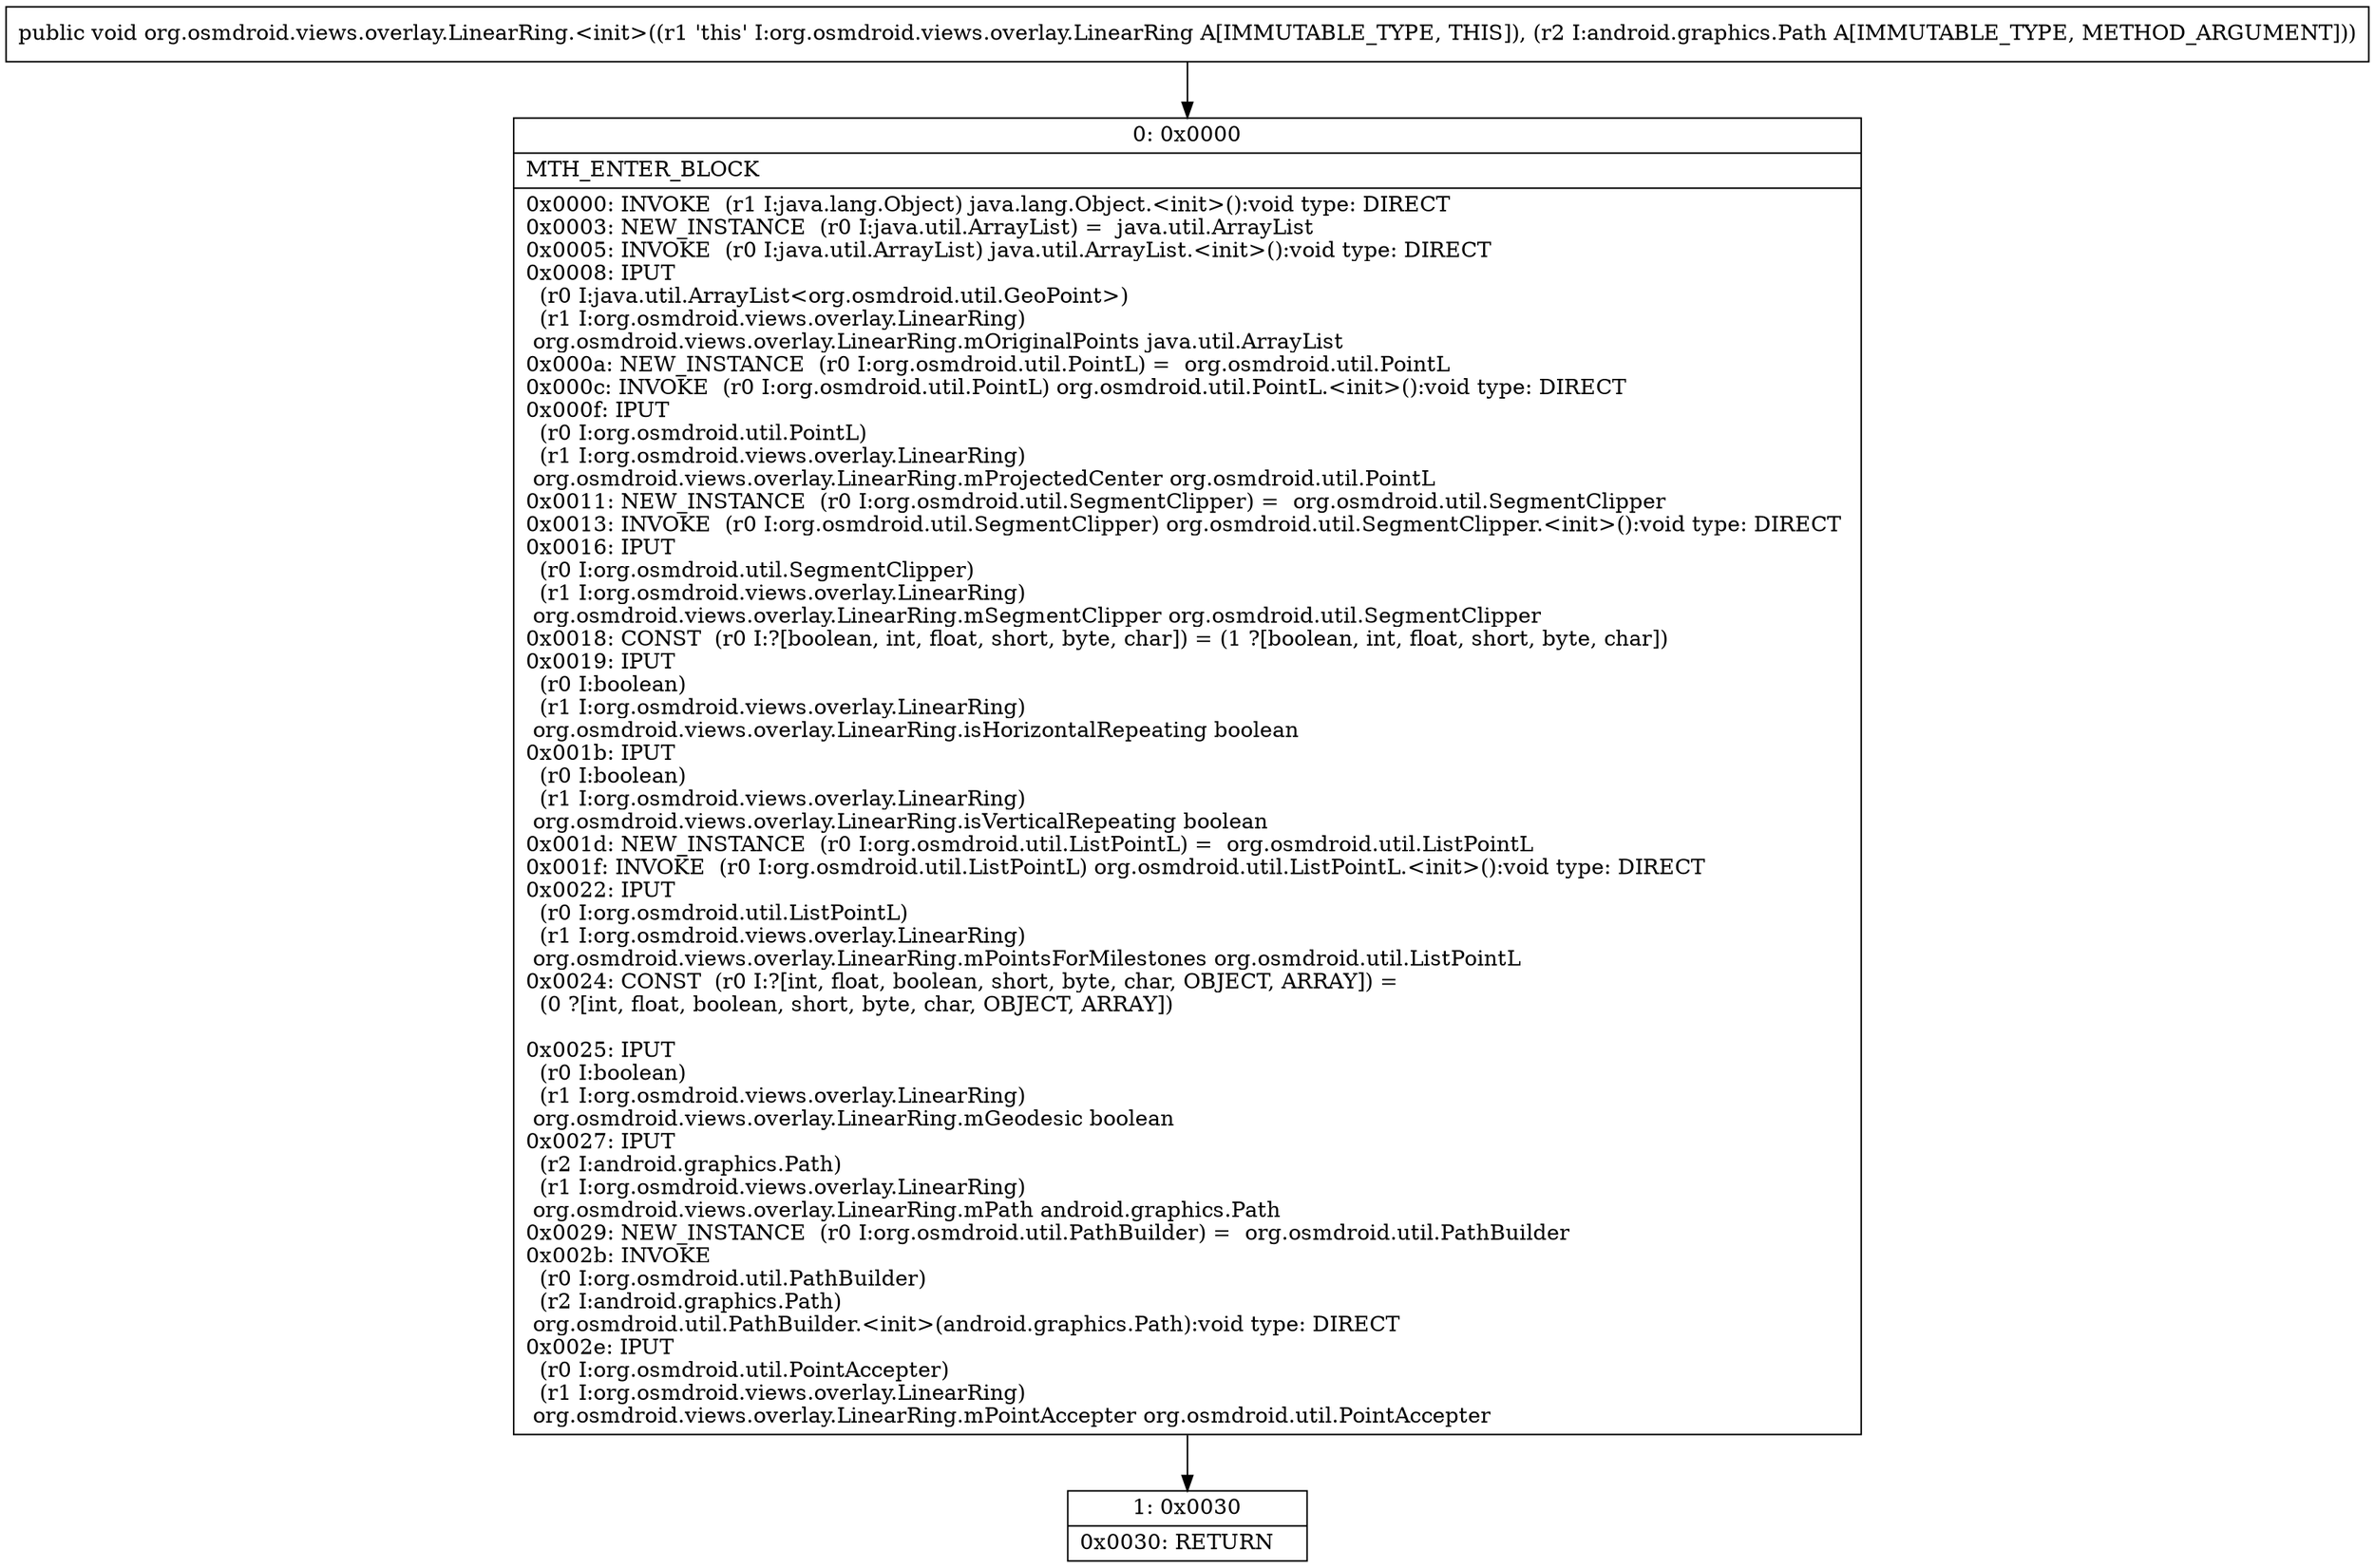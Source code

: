digraph "CFG fororg.osmdroid.views.overlay.LinearRing.\<init\>(Landroid\/graphics\/Path;)V" {
Node_0 [shape=record,label="{0\:\ 0x0000|MTH_ENTER_BLOCK\l|0x0000: INVOKE  (r1 I:java.lang.Object) java.lang.Object.\<init\>():void type: DIRECT \l0x0003: NEW_INSTANCE  (r0 I:java.util.ArrayList) =  java.util.ArrayList \l0x0005: INVOKE  (r0 I:java.util.ArrayList) java.util.ArrayList.\<init\>():void type: DIRECT \l0x0008: IPUT  \l  (r0 I:java.util.ArrayList\<org.osmdroid.util.GeoPoint\>)\l  (r1 I:org.osmdroid.views.overlay.LinearRing)\l org.osmdroid.views.overlay.LinearRing.mOriginalPoints java.util.ArrayList \l0x000a: NEW_INSTANCE  (r0 I:org.osmdroid.util.PointL) =  org.osmdroid.util.PointL \l0x000c: INVOKE  (r0 I:org.osmdroid.util.PointL) org.osmdroid.util.PointL.\<init\>():void type: DIRECT \l0x000f: IPUT  \l  (r0 I:org.osmdroid.util.PointL)\l  (r1 I:org.osmdroid.views.overlay.LinearRing)\l org.osmdroid.views.overlay.LinearRing.mProjectedCenter org.osmdroid.util.PointL \l0x0011: NEW_INSTANCE  (r0 I:org.osmdroid.util.SegmentClipper) =  org.osmdroid.util.SegmentClipper \l0x0013: INVOKE  (r0 I:org.osmdroid.util.SegmentClipper) org.osmdroid.util.SegmentClipper.\<init\>():void type: DIRECT \l0x0016: IPUT  \l  (r0 I:org.osmdroid.util.SegmentClipper)\l  (r1 I:org.osmdroid.views.overlay.LinearRing)\l org.osmdroid.views.overlay.LinearRing.mSegmentClipper org.osmdroid.util.SegmentClipper \l0x0018: CONST  (r0 I:?[boolean, int, float, short, byte, char]) = (1 ?[boolean, int, float, short, byte, char]) \l0x0019: IPUT  \l  (r0 I:boolean)\l  (r1 I:org.osmdroid.views.overlay.LinearRing)\l org.osmdroid.views.overlay.LinearRing.isHorizontalRepeating boolean \l0x001b: IPUT  \l  (r0 I:boolean)\l  (r1 I:org.osmdroid.views.overlay.LinearRing)\l org.osmdroid.views.overlay.LinearRing.isVerticalRepeating boolean \l0x001d: NEW_INSTANCE  (r0 I:org.osmdroid.util.ListPointL) =  org.osmdroid.util.ListPointL \l0x001f: INVOKE  (r0 I:org.osmdroid.util.ListPointL) org.osmdroid.util.ListPointL.\<init\>():void type: DIRECT \l0x0022: IPUT  \l  (r0 I:org.osmdroid.util.ListPointL)\l  (r1 I:org.osmdroid.views.overlay.LinearRing)\l org.osmdroid.views.overlay.LinearRing.mPointsForMilestones org.osmdroid.util.ListPointL \l0x0024: CONST  (r0 I:?[int, float, boolean, short, byte, char, OBJECT, ARRAY]) = \l  (0 ?[int, float, boolean, short, byte, char, OBJECT, ARRAY])\l \l0x0025: IPUT  \l  (r0 I:boolean)\l  (r1 I:org.osmdroid.views.overlay.LinearRing)\l org.osmdroid.views.overlay.LinearRing.mGeodesic boolean \l0x0027: IPUT  \l  (r2 I:android.graphics.Path)\l  (r1 I:org.osmdroid.views.overlay.LinearRing)\l org.osmdroid.views.overlay.LinearRing.mPath android.graphics.Path \l0x0029: NEW_INSTANCE  (r0 I:org.osmdroid.util.PathBuilder) =  org.osmdroid.util.PathBuilder \l0x002b: INVOKE  \l  (r0 I:org.osmdroid.util.PathBuilder)\l  (r2 I:android.graphics.Path)\l org.osmdroid.util.PathBuilder.\<init\>(android.graphics.Path):void type: DIRECT \l0x002e: IPUT  \l  (r0 I:org.osmdroid.util.PointAccepter)\l  (r1 I:org.osmdroid.views.overlay.LinearRing)\l org.osmdroid.views.overlay.LinearRing.mPointAccepter org.osmdroid.util.PointAccepter \l}"];
Node_1 [shape=record,label="{1\:\ 0x0030|0x0030: RETURN   \l}"];
MethodNode[shape=record,label="{public void org.osmdroid.views.overlay.LinearRing.\<init\>((r1 'this' I:org.osmdroid.views.overlay.LinearRing A[IMMUTABLE_TYPE, THIS]), (r2 I:android.graphics.Path A[IMMUTABLE_TYPE, METHOD_ARGUMENT])) }"];
MethodNode -> Node_0;
Node_0 -> Node_1;
}

